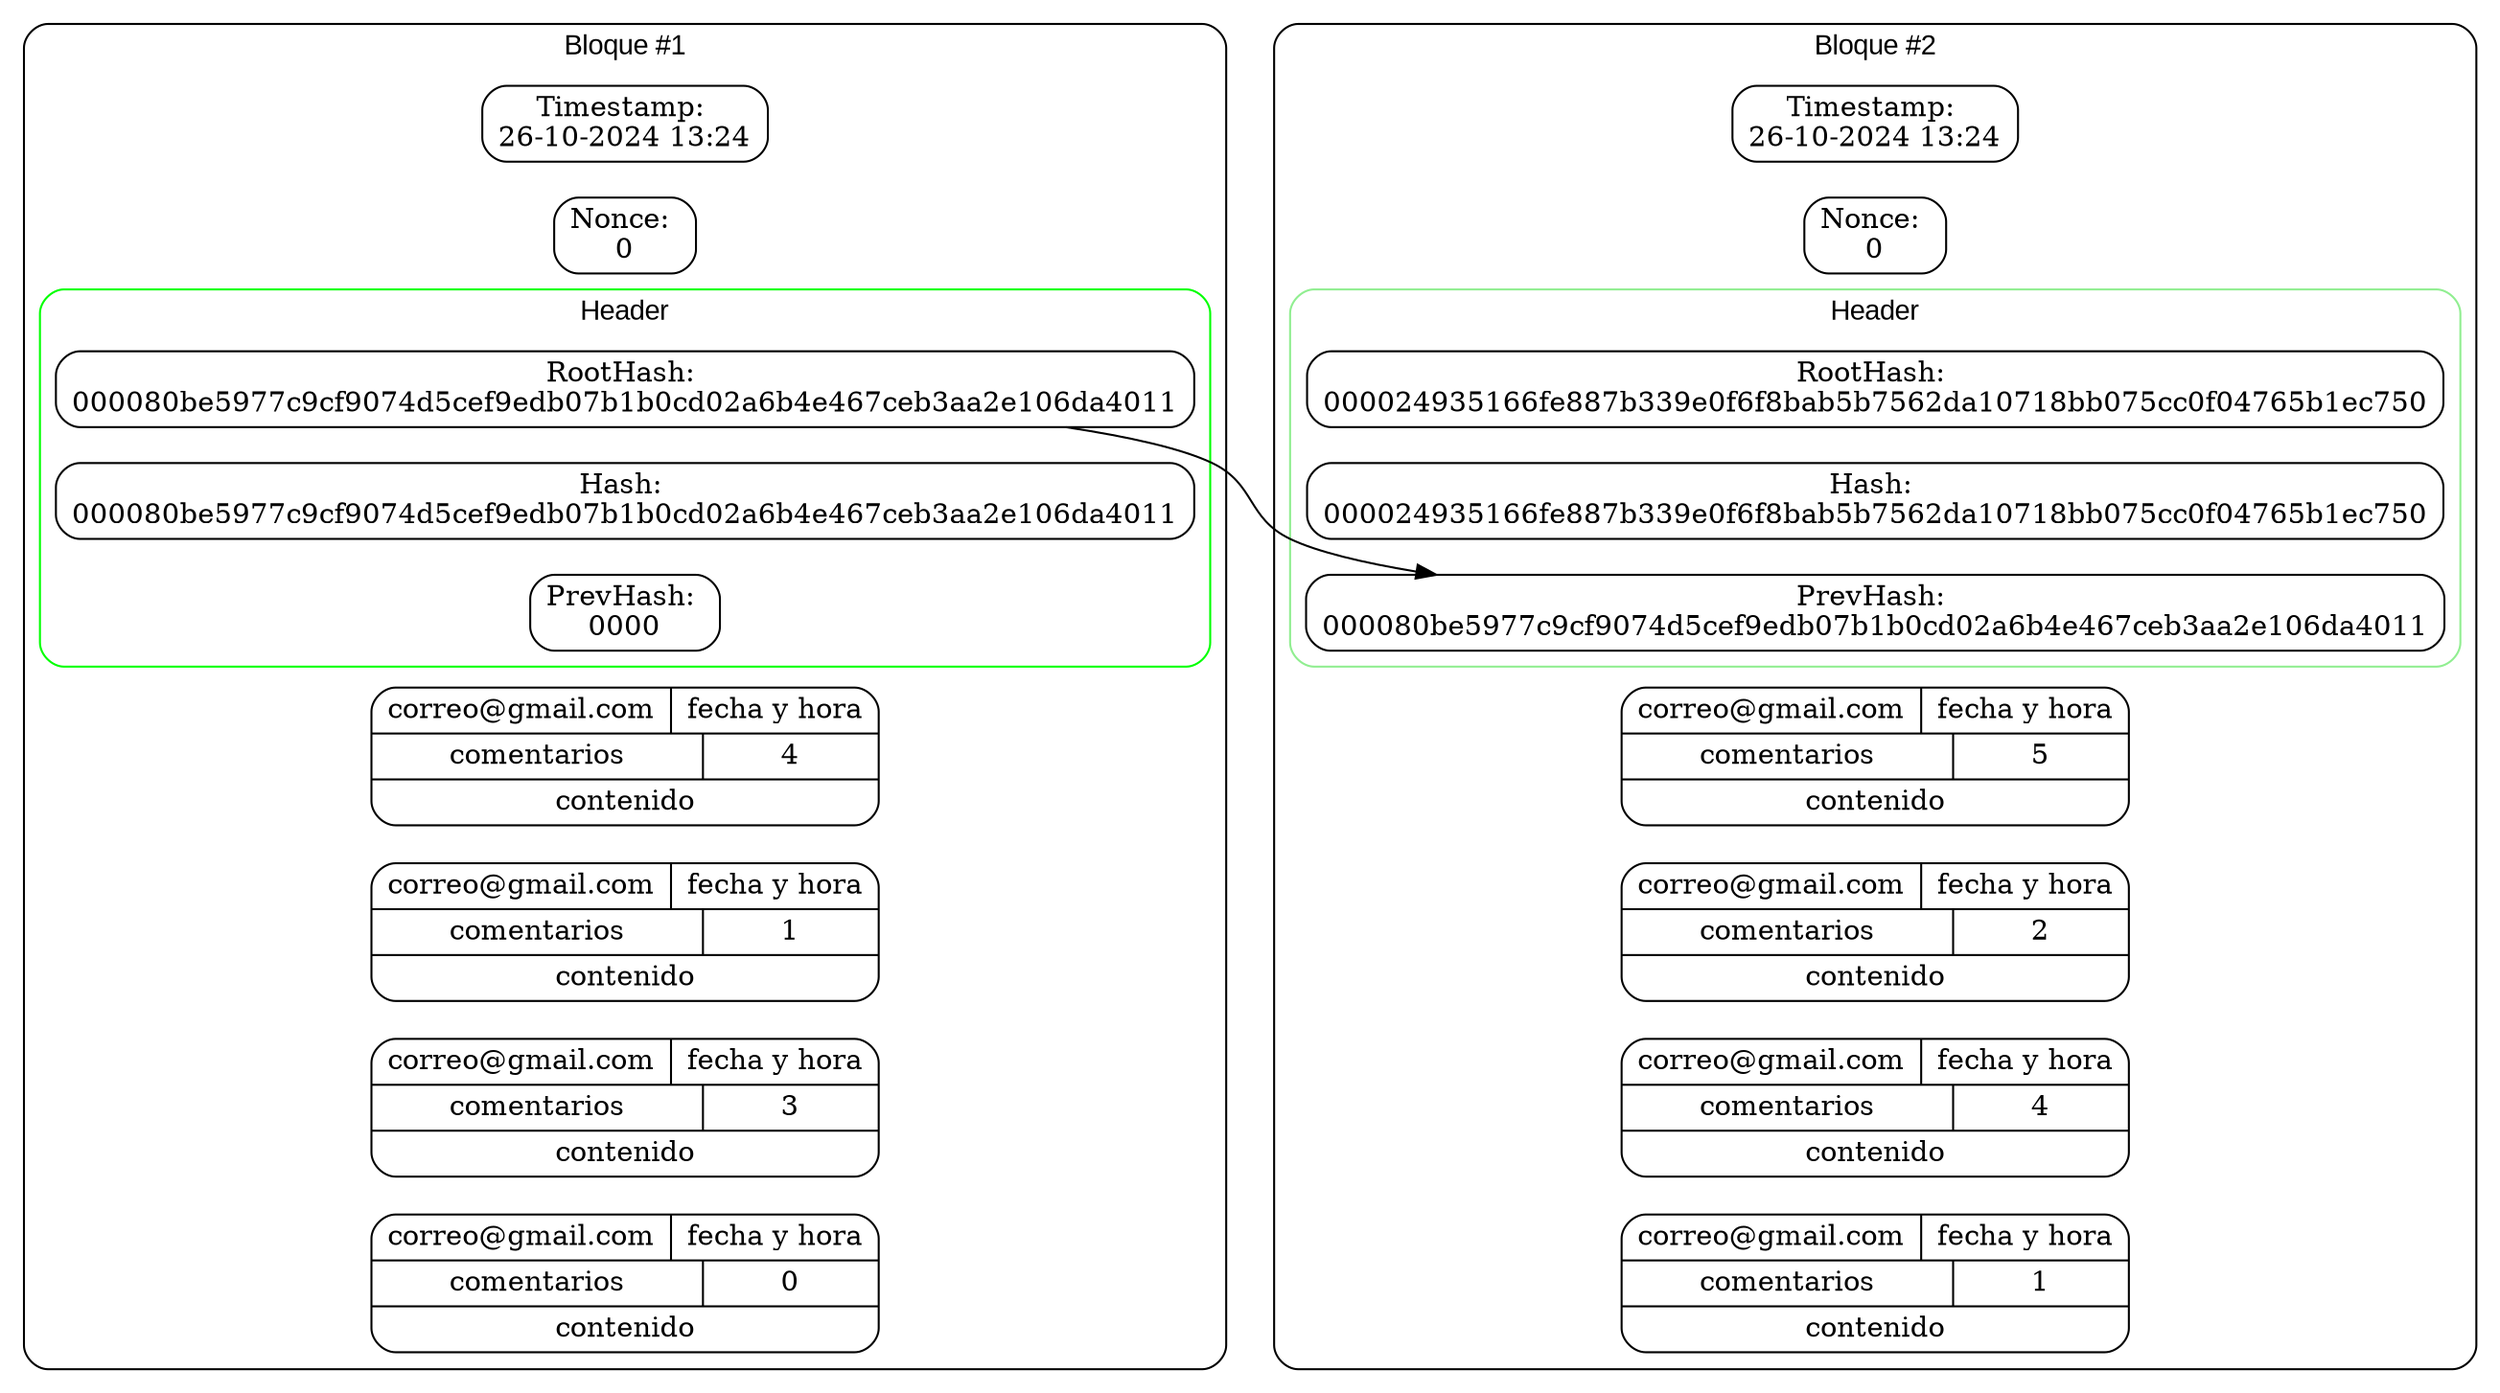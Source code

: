 digraph G {   
    subgraph cluster_block1 {
        label="Bloque #1"
        fontname="Arial";
        style=rounded;
        color=black;
        edge [style=invis];
        // espacio entre conexiones
        ranksep=1.0;

        timestamp1 [label="Timestamp: \n26-10-2024 13:24"; shape=box; style=rounded];
        nonce1 [label="Nonce: \n0"; shape=box; style=rounded];
        timestamp1 -> nonce1 -> root1
        subgraph cluster_header1 {
            label="Header"
            fontname="Arial";
            style=rounded;
            color=green;

            root1 [label="RootHash: \n000080be5977c9cf9074d5cef9edb07b1b0cd02a6b4e467ceb3aa2e106da4011"; shape=box; style=rounded];
            proof1 [label="Hash: \n000080be5977c9cf9074d5cef9edb07b1b0cd02a6b4e467ceb3aa2e106da4011"; shape=box; style=rounded];
            hash1 [label="PrevHash: \n0000"; shape=box; style=rounded];

            root1 -> proof1
            proof1 -> hash1
        }
        trans4 [label="{{correo@gmail.com|fecha y hora}|{comentarios | 4}|contenido}"; shape=record; style=rounded];
        trans5 [label="{{correo@gmail.com|fecha y hora}|{comentarios | 1}|contenido}"; shape=record; style=rounded];
        trans6 [label="{{correo@gmail.com|fecha y hora}|{comentarios | 3}|contenido}"; shape=record; style=rounded];
        trans7 [label="{{correo@gmail.com|fecha y hora}|{comentarios | 0}|contenido}"; shape=record; style=rounded];

        // el subgrafo cluster_header1 se conecta con las transacciones
        hash1 -> trans4 -> trans5 -> trans6 -> trans7
    }

    subgraph cluster_block2 {
        label="Bloque #2"
        fontname="Arial";
        style=rounded;
        color=black;
        edge [style=invis];
        // espacio entre conexiones
        ranksep=1.0;
        
        timestamp2 [label="Timestamp: \n26-10-2024 13:24"; shape=box; style=rounded];
        nonce2 [label="Nonce: \n0"; shape=box; style=rounded];
        timestamp2 -> nonce2 -> root2
        subgraph cluster_header2 {
            label="Header"
            fontname="Arial";
            style=rounded;
            color=lightgreen;

            root2 [label="RootHash: \n000024935166fe887b339e0f6f8bab5b7562da10718bb075cc0f04765b1ec750"; shape=box; style=rounded];
            proof2 [label="Hash: \n000024935166fe887b339e0f6f8bab5b7562da10718bb075cc0f04765b1ec750"; shape=box; style=rounded];
            hash2 [label="PrevHash: \n000080be5977c9cf9074d5cef9edb07b1b0cd02a6b4e467ceb3aa2e106da4011"; shape=box; style=rounded];

            root2 -> proof2
            proof2 -> hash2
        }

        // Transacciones dentro del bloque 3
        trans9 [label="{{correo@gmail.com|fecha y hora}|{comentarios | 5}|contenido}"; shape=record; style=rounded];
        trans10 [label="{{correo@gmail.com|fecha y hora}|{comentarios | 2}|contenido}"; shape=record; style=rounded];
        trans11 [label="{{correo@gmail.com|fecha y hora}|{comentarios | 4}|contenido}"; shape=record; style=rounded];
        trans12 [label="{{correo@gmail.com|fecha y hora}|{comentarios | 1}|contenido}"; shape=record; style=rounded];

        trans9 -> trans10 -> trans11 -> trans12

        hash2 -> trans9
    }

    // conectar bloque1 con hash2, pero sin afectar el diseño
    root1 -> hash2 [constraint=false;];    
}
